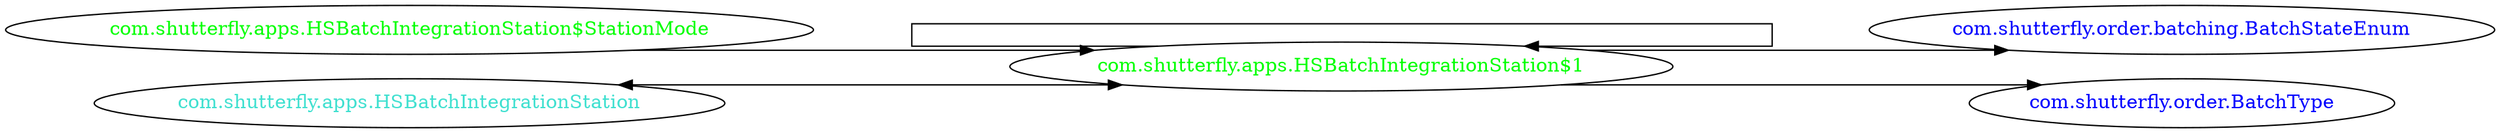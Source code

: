 digraph dependencyGraph {
 concentrate=true;
 ranksep="2.0";
 rankdir="LR"; 
 splines="ortho";
"com.shutterfly.apps.HSBatchIntegrationStation$1" [fontcolor="red"];
"com.shutterfly.order.batching.BatchStateEnum" [ fontcolor="blue" ];
"com.shutterfly.apps.HSBatchIntegrationStation$1"->"com.shutterfly.order.batching.BatchStateEnum";
"com.shutterfly.order.BatchType" [ fontcolor="blue" ];
"com.shutterfly.apps.HSBatchIntegrationStation$1"->"com.shutterfly.order.BatchType";
"com.shutterfly.apps.HSBatchIntegrationStation$1" [ fontcolor="green" ];
"com.shutterfly.apps.HSBatchIntegrationStation$1"->"com.shutterfly.apps.HSBatchIntegrationStation$1";
"com.shutterfly.apps.HSBatchIntegrationStation$StationMode" [ fontcolor="green" ];
"com.shutterfly.apps.HSBatchIntegrationStation$StationMode"->"com.shutterfly.apps.HSBatchIntegrationStation$1";
"com.shutterfly.apps.HSBatchIntegrationStation" [ fontcolor="turquoise" ];
"com.shutterfly.apps.HSBatchIntegrationStation"->"com.shutterfly.apps.HSBatchIntegrationStation$1" [dir=both];
}